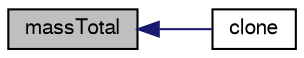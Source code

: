 digraph "massTotal"
{
  bgcolor="transparent";
  edge [fontname="FreeSans",fontsize="10",labelfontname="FreeSans",labelfontsize="10"];
  node [fontname="FreeSans",fontsize="10",shape=record];
  rankdir="LR";
  Node1431 [label="massTotal",height=0.2,width=0.4,color="black", fillcolor="grey75", style="filled", fontcolor="black"];
  Node1431 -> Node1432 [dir="back",color="midnightblue",fontsize="10",style="solid",fontname="FreeSans"];
  Node1432 [label="clone",height=0.2,width=0.4,color="black",URL="$a24074.html#ac6d7055f88f8ceb366a9f64d3ba635e0",tooltip="Construct and return a clone. "];
}
